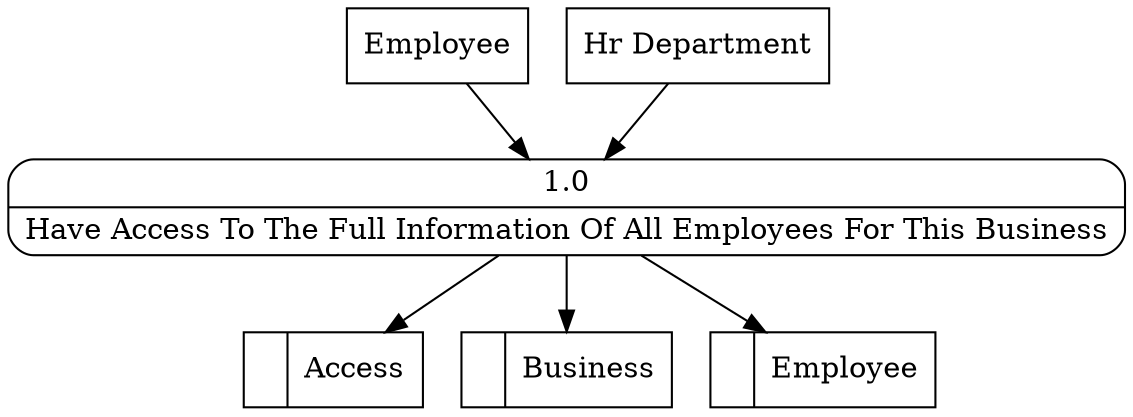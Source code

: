 digraph dfd2{ 
node[shape=record]
200 [label="<f0>  |<f1> Access " ];
201 [label="<f0>  |<f1> Business " ];
202 [label="<f0>  |<f1> Employee " ];
203 [label="Employee" shape=box];
204 [label="Hr Department" shape=box];
205 [label="{<f0> 1.0|<f1> Have Access To The Full Information Of All Employees For This Business }" shape=Mrecord];
203 -> 205
204 -> 205
205 -> 200
205 -> 202
205 -> 201
}